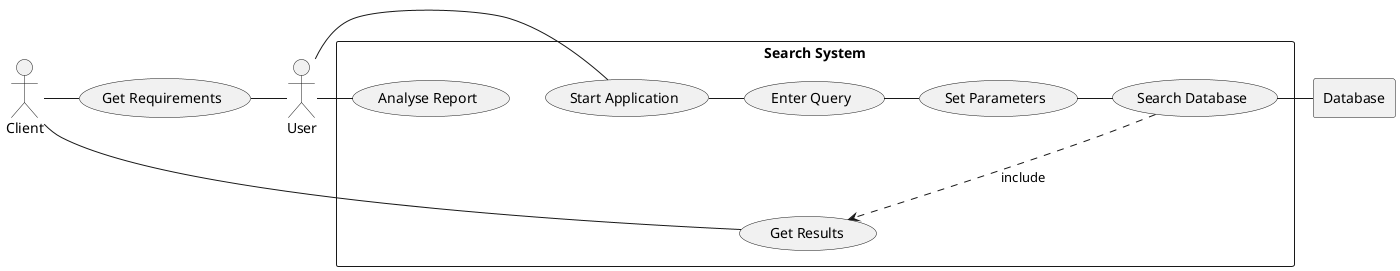 @startuml

actor A1 as "User"
actor A2 as "Client"

rectangle Database
rectangle "Search System" {
usecase UC1 as "Search Database"
usecase UCa as " Get Results"
usecase UC6 as "Start Application"
usecase UC3 as "Set Parameters"
usecase UC2 as "Enter Query"
usecase UC4 as "Analyse Report"

A1 - UC6
UC6 - UC2
UC3 - UC1
UC1 - Database

UC1 ..> UCa : include
A2 - UCa

}
usecase UC5 as "Get Requirements"
A2 - UC5
UC5 - A1
A1 - UC4
UC2 - UC3
@enduml